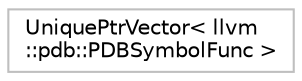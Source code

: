 digraph "Graphical Class Hierarchy"
{
 // LATEX_PDF_SIZE
  bgcolor="transparent";
  edge [fontname="Helvetica",fontsize="10",labelfontname="Helvetica",labelfontsize="10"];
  node [fontname="Helvetica",fontsize="10",shape=record];
  rankdir="LR";
  Node0 [label="UniquePtrVector\< llvm\l::pdb::PDBSymbolFunc \>",height=0.2,width=0.4,color="grey75",tooltip=" "];
}
